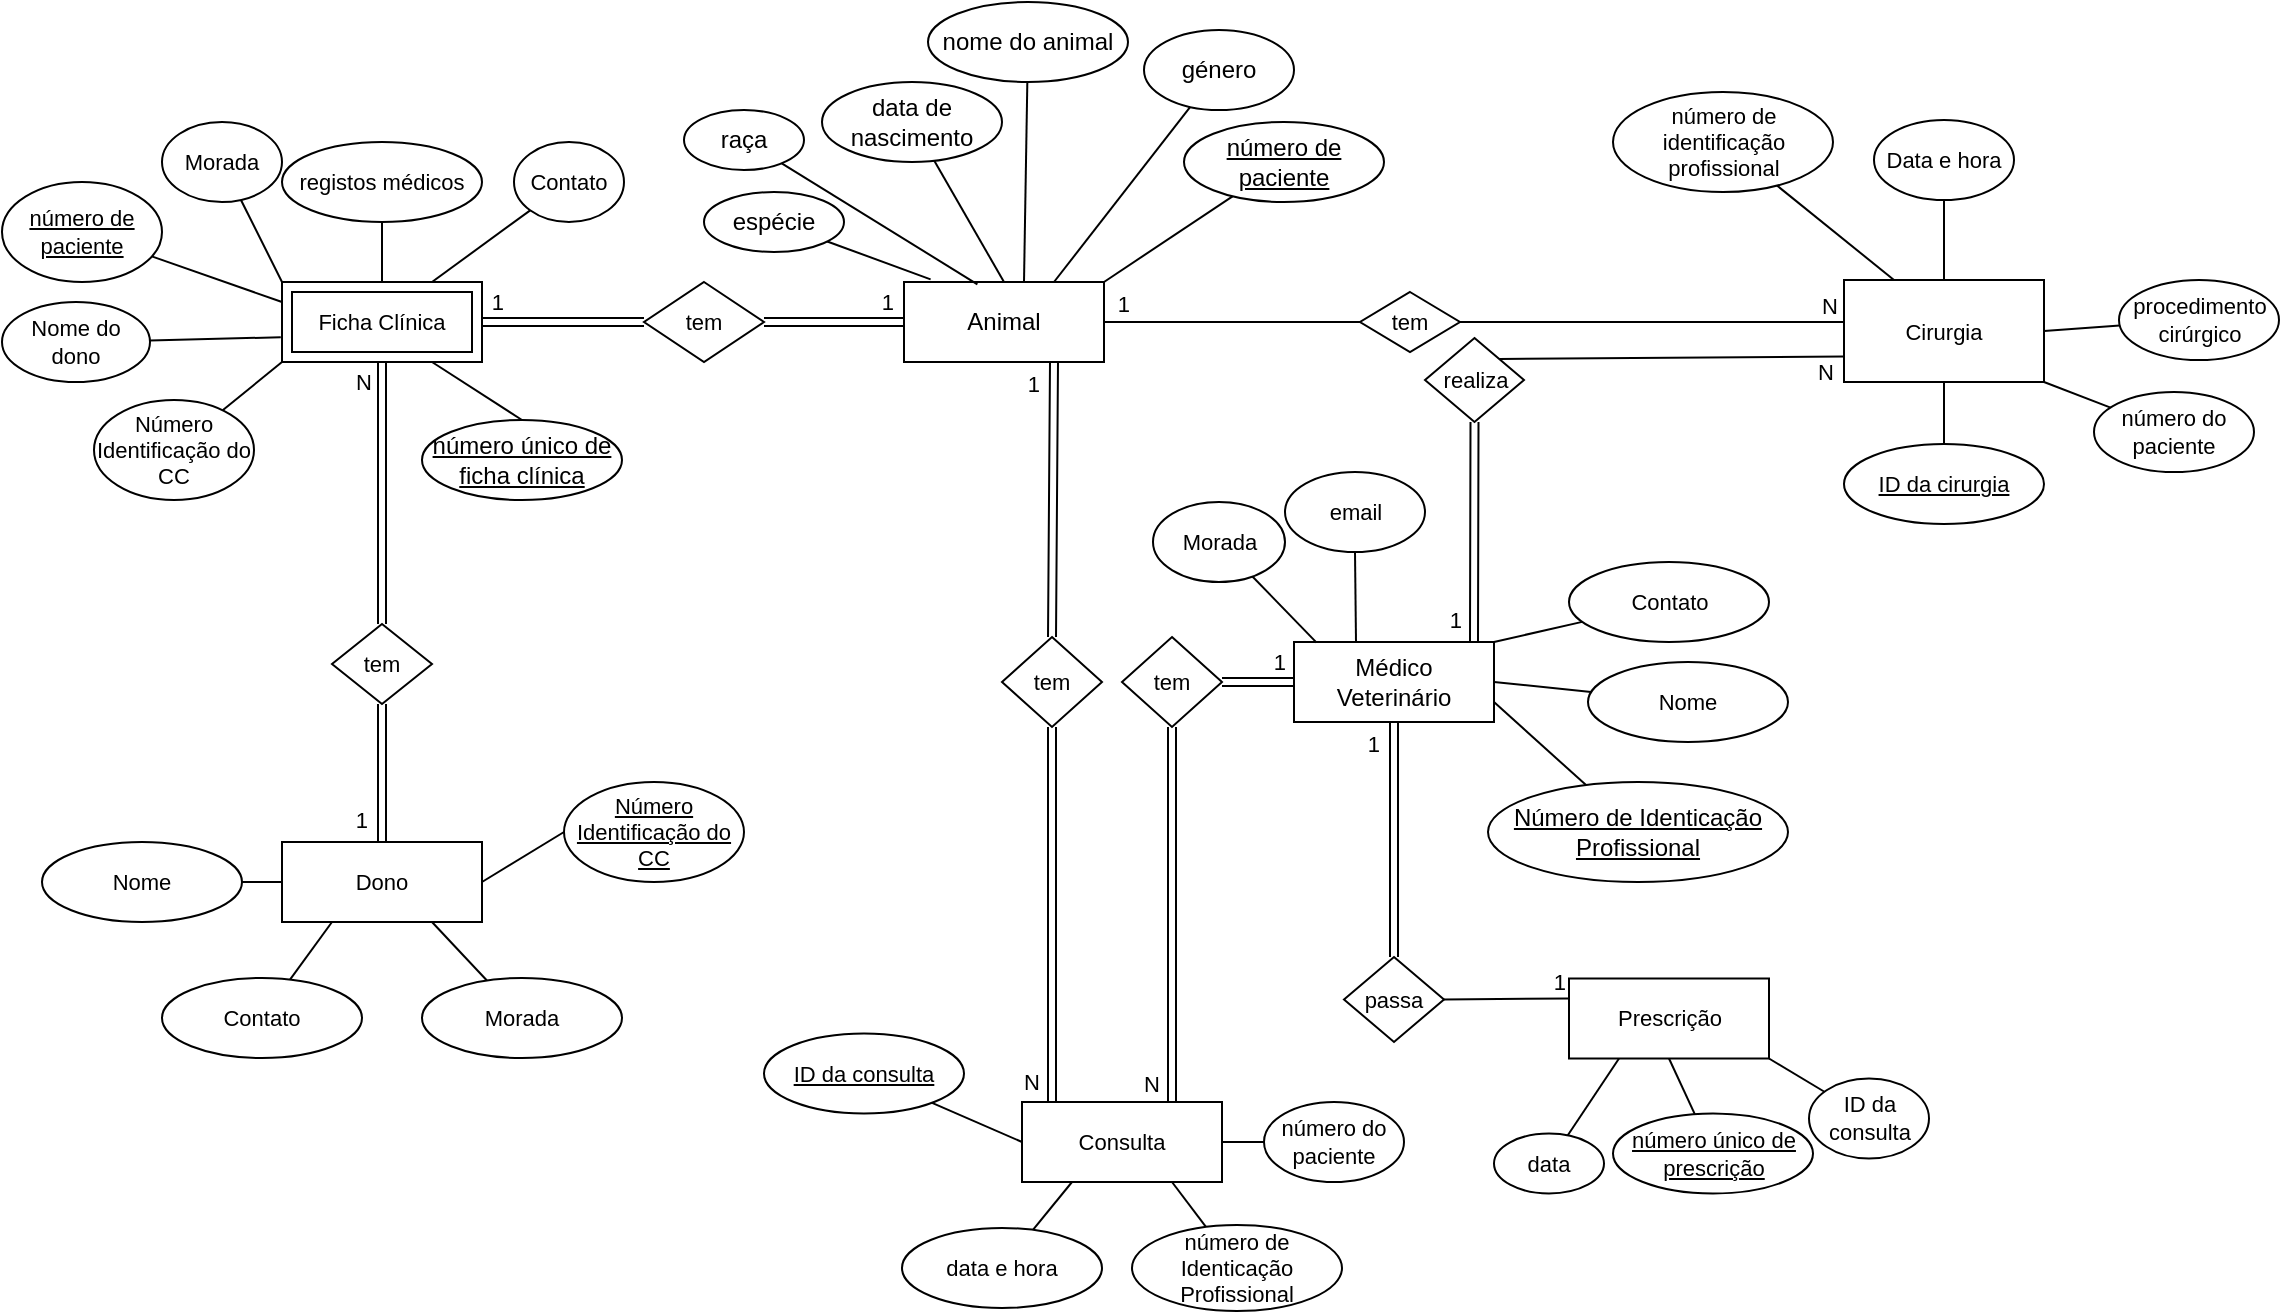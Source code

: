 <mxfile version="21.1.2" type="device">
  <diagram name="Page-1" id="ge80NNoV6PoxIQlX4A45">
    <mxGraphModel dx="1709" dy="497" grid="1" gridSize="10" guides="1" tooltips="1" connect="1" arrows="1" fold="1" page="1" pageScale="1" pageWidth="850" pageHeight="1100" math="0" shadow="0">
      <root>
        <mxCell id="0" />
        <mxCell id="1" parent="0" />
        <mxCell id="FidjuhQmROle2Qf061Uu-1" value="Animal" style="whiteSpace=wrap;html=1;align=center;" parent="1" vertex="1">
          <mxGeometry x="250" y="400" width="100" height="40" as="geometry" />
        </mxCell>
        <mxCell id="FidjuhQmROle2Qf061Uu-16" style="edgeStyle=none;shape=connector;rounded=0;orthogonalLoop=1;jettySize=auto;html=1;entryX=0.367;entryY=0.029;entryDx=0;entryDy=0;labelBackgroundColor=default;strokeColor=default;fontFamily=Helvetica;fontSize=11;fontColor=default;endArrow=none;entryPerimeter=0;" parent="1" source="FidjuhQmROle2Qf061Uu-3" target="FidjuhQmROle2Qf061Uu-1" edge="1">
          <mxGeometry relative="1" as="geometry" />
        </mxCell>
        <mxCell id="FidjuhQmROle2Qf061Uu-3" value="raça" style="ellipse;whiteSpace=wrap;html=1;align=center;" parent="1" vertex="1">
          <mxGeometry x="140" y="314" width="60" height="30" as="geometry" />
        </mxCell>
        <mxCell id="FidjuhQmROle2Qf061Uu-17" style="edgeStyle=none;shape=connector;rounded=0;orthogonalLoop=1;jettySize=auto;html=1;entryX=0.5;entryY=0;entryDx=0;entryDy=0;labelBackgroundColor=default;strokeColor=default;fontFamily=Helvetica;fontSize=11;fontColor=default;endArrow=none;" parent="1" source="FidjuhQmROle2Qf061Uu-4" target="FidjuhQmROle2Qf061Uu-1" edge="1">
          <mxGeometry relative="1" as="geometry" />
        </mxCell>
        <mxCell id="FidjuhQmROle2Qf061Uu-4" value="data de nascimento" style="ellipse;whiteSpace=wrap;html=1;align=center;" parent="1" vertex="1">
          <mxGeometry x="209" y="300" width="90" height="40" as="geometry" />
        </mxCell>
        <mxCell id="FidjuhQmROle2Qf061Uu-18" style="edgeStyle=none;shape=connector;rounded=0;orthogonalLoop=1;jettySize=auto;html=1;labelBackgroundColor=default;strokeColor=default;fontFamily=Helvetica;fontSize=11;fontColor=default;endArrow=none;" parent="1" source="FidjuhQmROle2Qf061Uu-5" edge="1">
          <mxGeometry relative="1" as="geometry">
            <mxPoint x="310" y="400" as="targetPoint" />
          </mxGeometry>
        </mxCell>
        <mxCell id="FidjuhQmROle2Qf061Uu-5" value="nome do animal" style="ellipse;whiteSpace=wrap;html=1;align=center;" parent="1" vertex="1">
          <mxGeometry x="262" y="260" width="100" height="40" as="geometry" />
        </mxCell>
        <mxCell id="FidjuhQmROle2Qf061Uu-19" style="edgeStyle=none;shape=connector;rounded=0;orthogonalLoop=1;jettySize=auto;html=1;entryX=0.75;entryY=0;entryDx=0;entryDy=0;labelBackgroundColor=default;strokeColor=default;fontFamily=Helvetica;fontSize=11;fontColor=default;endArrow=none;" parent="1" source="FidjuhQmROle2Qf061Uu-6" target="FidjuhQmROle2Qf061Uu-1" edge="1">
          <mxGeometry relative="1" as="geometry" />
        </mxCell>
        <mxCell id="FidjuhQmROle2Qf061Uu-6" value="género" style="ellipse;whiteSpace=wrap;html=1;align=center;" parent="1" vertex="1">
          <mxGeometry x="370" y="274" width="75" height="40" as="geometry" />
        </mxCell>
        <mxCell id="FidjuhQmROle2Qf061Uu-20" style="edgeStyle=none;shape=connector;rounded=0;orthogonalLoop=1;jettySize=auto;html=1;entryX=1;entryY=0;entryDx=0;entryDy=0;labelBackgroundColor=default;strokeColor=default;fontFamily=Helvetica;fontSize=11;fontColor=default;endArrow=none;" parent="1" source="FidjuhQmROle2Qf061Uu-12" target="FidjuhQmROle2Qf061Uu-1" edge="1">
          <mxGeometry relative="1" as="geometry" />
        </mxCell>
        <mxCell id="FidjuhQmROle2Qf061Uu-12" value="número de paciente" style="ellipse;whiteSpace=wrap;html=1;align=center;fontStyle=4;" parent="1" vertex="1">
          <mxGeometry x="390" y="320" width="100" height="40" as="geometry" />
        </mxCell>
        <mxCell id="FidjuhQmROle2Qf061Uu-15" style="edgeStyle=none;shape=connector;rounded=0;orthogonalLoop=1;jettySize=auto;html=1;entryX=0.133;entryY=-0.033;entryDx=0;entryDy=0;labelBackgroundColor=default;strokeColor=default;fontFamily=Helvetica;fontSize=11;fontColor=default;endArrow=none;entryPerimeter=0;" parent="1" source="FidjuhQmROle2Qf061Uu-13" target="FidjuhQmROle2Qf061Uu-1" edge="1">
          <mxGeometry relative="1" as="geometry" />
        </mxCell>
        <mxCell id="FidjuhQmROle2Qf061Uu-13" value="espécie" style="ellipse;whiteSpace=wrap;html=1;align=center;" parent="1" vertex="1">
          <mxGeometry x="150" y="355" width="70" height="30" as="geometry" />
        </mxCell>
        <mxCell id="FidjuhQmROle2Qf061Uu-45" style="edgeStyle=none;shape=connector;rounded=0;orthogonalLoop=1;jettySize=auto;html=1;entryX=0;entryY=0.5;entryDx=0;entryDy=0;labelBackgroundColor=default;strokeColor=default;fontFamily=Helvetica;fontSize=11;fontColor=default;endArrow=none;exitX=1;exitY=0.5;exitDx=0;exitDy=0;" parent="1" source="FidjuhQmROle2Qf061Uu-37" target="FidjuhQmROle2Qf061Uu-44" edge="1">
          <mxGeometry relative="1" as="geometry">
            <mxPoint x="57" y="700" as="targetPoint" />
          </mxGeometry>
        </mxCell>
        <mxCell id="FidjuhQmROle2Qf061Uu-52" value="" style="edgeStyle=none;shape=connector;rounded=0;orthogonalLoop=1;jettySize=auto;html=1;labelBackgroundColor=default;strokeColor=default;fontFamily=Helvetica;fontSize=11;fontColor=default;endArrow=none;" parent="1" source="FidjuhQmROle2Qf061Uu-37" target="FidjuhQmROle2Qf061Uu-48" edge="1">
          <mxGeometry relative="1" as="geometry" />
        </mxCell>
        <mxCell id="FidjuhQmROle2Qf061Uu-37" value="Dono" style="whiteSpace=wrap;html=1;align=center;fontFamily=Helvetica;fontSize=11;fontColor=default;" parent="1" vertex="1">
          <mxGeometry x="-61" y="680" width="100" height="40" as="geometry" />
        </mxCell>
        <mxCell id="FidjuhQmROle2Qf061Uu-44" value="Número Identificação do CC" style="ellipse;whiteSpace=wrap;html=1;align=center;fontStyle=4;fontFamily=Helvetica;fontSize=11;fontColor=default;" parent="1" vertex="1">
          <mxGeometry x="80" y="650" width="90" height="50" as="geometry" />
        </mxCell>
        <mxCell id="FidjuhQmROle2Qf061Uu-50" style="edgeStyle=none;shape=connector;rounded=0;orthogonalLoop=1;jettySize=auto;html=1;entryX=0.75;entryY=1;entryDx=0;entryDy=0;labelBackgroundColor=default;strokeColor=default;fontFamily=Helvetica;fontSize=11;fontColor=default;endArrow=none;" parent="1" source="FidjuhQmROle2Qf061Uu-46" target="FidjuhQmROle2Qf061Uu-37" edge="1">
          <mxGeometry relative="1" as="geometry" />
        </mxCell>
        <mxCell id="FidjuhQmROle2Qf061Uu-46" value="Morada" style="ellipse;whiteSpace=wrap;html=1;align=center;fontFamily=Helvetica;fontSize=11;fontColor=default;" parent="1" vertex="1">
          <mxGeometry x="9" y="748" width="100" height="40" as="geometry" />
        </mxCell>
        <mxCell id="FidjuhQmROle2Qf061Uu-49" style="edgeStyle=none;shape=connector;rounded=0;orthogonalLoop=1;jettySize=auto;html=1;entryX=0.25;entryY=1;entryDx=0;entryDy=0;labelBackgroundColor=default;strokeColor=default;fontFamily=Helvetica;fontSize=11;fontColor=default;endArrow=none;" parent="1" source="FidjuhQmROle2Qf061Uu-47" target="FidjuhQmROle2Qf061Uu-37" edge="1">
          <mxGeometry relative="1" as="geometry" />
        </mxCell>
        <mxCell id="FidjuhQmROle2Qf061Uu-47" value="Contato" style="ellipse;whiteSpace=wrap;html=1;align=center;fontFamily=Helvetica;fontSize=11;fontColor=default;" parent="1" vertex="1">
          <mxGeometry x="-121" y="748" width="100" height="40" as="geometry" />
        </mxCell>
        <mxCell id="FidjuhQmROle2Qf061Uu-51" style="edgeStyle=none;shape=connector;rounded=0;orthogonalLoop=1;jettySize=auto;html=1;labelBackgroundColor=default;strokeColor=default;fontFamily=Helvetica;fontSize=11;fontColor=default;endArrow=none;entryX=0;entryY=0.5;entryDx=0;entryDy=0;" parent="1" source="FidjuhQmROle2Qf061Uu-48" target="FidjuhQmROle2Qf061Uu-37" edge="1">
          <mxGeometry relative="1" as="geometry">
            <mxPoint x="-61" y="700" as="targetPoint" />
          </mxGeometry>
        </mxCell>
        <mxCell id="FidjuhQmROle2Qf061Uu-48" value="Nome" style="ellipse;whiteSpace=wrap;html=1;align=center;fontFamily=Helvetica;fontSize=11;fontColor=default;" parent="1" vertex="1">
          <mxGeometry x="-181" y="680" width="100" height="40" as="geometry" />
        </mxCell>
        <mxCell id="FidjuhQmROle2Qf061Uu-55" style="edgeStyle=none;shape=connector;rounded=0;orthogonalLoop=1;jettySize=auto;html=1;labelBackgroundColor=default;strokeColor=default;fontFamily=Helvetica;fontSize=11;fontColor=default;endArrow=none;entryX=0;entryY=0.25;entryDx=0;entryDy=0;" parent="1" source="FidjuhQmROle2Qf061Uu-54" target="FidjuhQmROle2Qf061Uu-64" edge="1">
          <mxGeometry relative="1" as="geometry">
            <mxPoint x="-63" y="408" as="targetPoint" />
          </mxGeometry>
        </mxCell>
        <mxCell id="FidjuhQmROle2Qf061Uu-54" value="número de paciente" style="ellipse;whiteSpace=wrap;html=1;align=center;fontStyle=4;fontFamily=Helvetica;fontSize=11;fontColor=default;" parent="1" vertex="1">
          <mxGeometry x="-201" y="350" width="80" height="50" as="geometry" />
        </mxCell>
        <mxCell id="FidjuhQmROle2Qf061Uu-63" style="edgeStyle=none;shape=connector;rounded=0;orthogonalLoop=1;jettySize=auto;html=1;entryX=0.5;entryY=0;entryDx=0;entryDy=0;labelBackgroundColor=default;strokeColor=default;fontFamily=Helvetica;fontSize=11;fontColor=default;endArrow=none;" parent="1" source="FidjuhQmROle2Qf061Uu-62" edge="1">
          <mxGeometry relative="1" as="geometry">
            <mxPoint x="-11" y="400" as="targetPoint" />
          </mxGeometry>
        </mxCell>
        <mxCell id="FidjuhQmROle2Qf061Uu-62" value="registos médicos" style="ellipse;whiteSpace=wrap;html=1;align=center;fontFamily=Helvetica;fontSize=11;fontColor=default;" parent="1" vertex="1">
          <mxGeometry x="-61" y="330" width="100" height="40" as="geometry" />
        </mxCell>
        <mxCell id="FidjuhQmROle2Qf061Uu-64" value="Ficha Clínica" style="shape=ext;margin=3;double=1;whiteSpace=wrap;html=1;align=center;fontFamily=Helvetica;fontSize=11;fontColor=default;" parent="1" vertex="1">
          <mxGeometry x="-61" y="400" width="100" height="40" as="geometry" />
        </mxCell>
        <mxCell id="FidjuhQmROle2Qf061Uu-67" style="edgeStyle=none;shape=connector;rounded=0;orthogonalLoop=1;jettySize=auto;html=1;entryX=0;entryY=1;entryDx=0;entryDy=0;labelBackgroundColor=default;strokeColor=default;fontFamily=Helvetica;fontSize=11;fontColor=default;endArrow=none;" parent="1" source="FidjuhQmROle2Qf061Uu-66" target="FidjuhQmROle2Qf061Uu-64" edge="1">
          <mxGeometry relative="1" as="geometry" />
        </mxCell>
        <mxCell id="FidjuhQmROle2Qf061Uu-66" value="Número Identificação do CC" style="ellipse;whiteSpace=wrap;html=1;align=center;fontFamily=Helvetica;fontSize=11;fontColor=default;" parent="1" vertex="1">
          <mxGeometry x="-155" y="459" width="80" height="50" as="geometry" />
        </mxCell>
        <mxCell id="FidjuhQmROle2Qf061Uu-69" style="edgeStyle=none;shape=connector;rounded=0;orthogonalLoop=1;jettySize=auto;html=1;entryX=-0.006;entryY=0.69;entryDx=0;entryDy=0;labelBackgroundColor=default;strokeColor=default;fontFamily=Helvetica;fontSize=11;fontColor=default;endArrow=none;entryPerimeter=0;" parent="1" source="FidjuhQmROle2Qf061Uu-68" target="FidjuhQmROle2Qf061Uu-64" edge="1">
          <mxGeometry relative="1" as="geometry" />
        </mxCell>
        <mxCell id="FidjuhQmROle2Qf061Uu-68" value="Nome do dono" style="ellipse;whiteSpace=wrap;html=1;align=center;fontFamily=Helvetica;fontSize=11;fontColor=default;" parent="1" vertex="1">
          <mxGeometry x="-201" y="410" width="74" height="40" as="geometry" />
        </mxCell>
        <mxCell id="FidjuhQmROle2Qf061Uu-71" style="edgeStyle=none;shape=connector;rounded=0;orthogonalLoop=1;jettySize=auto;html=1;entryX=0;entryY=0;entryDx=0;entryDy=0;labelBackgroundColor=default;strokeColor=default;fontFamily=Helvetica;fontSize=11;fontColor=default;endArrow=none;" parent="1" source="FidjuhQmROle2Qf061Uu-70" target="FidjuhQmROle2Qf061Uu-64" edge="1">
          <mxGeometry relative="1" as="geometry" />
        </mxCell>
        <mxCell id="FidjuhQmROle2Qf061Uu-70" value="Morada" style="ellipse;whiteSpace=wrap;html=1;align=center;fontFamily=Helvetica;fontSize=11;fontColor=default;" parent="1" vertex="1">
          <mxGeometry x="-121" y="320" width="60" height="40" as="geometry" />
        </mxCell>
        <mxCell id="FidjuhQmROle2Qf061Uu-73" style="edgeStyle=none;shape=connector;rounded=0;orthogonalLoop=1;jettySize=auto;html=1;labelBackgroundColor=default;strokeColor=default;fontFamily=Helvetica;fontSize=11;fontColor=default;endArrow=none;entryX=0.75;entryY=0;entryDx=0;entryDy=0;" parent="1" source="FidjuhQmROle2Qf061Uu-72" target="FidjuhQmROle2Qf061Uu-64" edge="1">
          <mxGeometry relative="1" as="geometry">
            <mxPoint x="39" y="450" as="targetPoint" />
          </mxGeometry>
        </mxCell>
        <mxCell id="FidjuhQmROle2Qf061Uu-72" value="Contato" style="ellipse;whiteSpace=wrap;html=1;align=center;fontFamily=Helvetica;fontSize=11;fontColor=default;" parent="1" vertex="1">
          <mxGeometry x="55" y="330" width="55" height="40" as="geometry" />
        </mxCell>
        <mxCell id="IPbYQr8HQ4EOVnetabS6-1" value="Médico Veterinário" style="whiteSpace=wrap;html=1;align=center;" parent="1" vertex="1">
          <mxGeometry x="445" y="580" width="100" height="40" as="geometry" />
        </mxCell>
        <mxCell id="IPbYQr8HQ4EOVnetabS6-5" style="edgeStyle=none;shape=connector;rounded=0;orthogonalLoop=1;jettySize=auto;html=1;entryX=1;entryY=0.75;entryDx=0;entryDy=0;labelBackgroundColor=default;strokeColor=default;fontFamily=Helvetica;fontSize=11;fontColor=default;endArrow=none;" parent="1" source="IPbYQr8HQ4EOVnetabS6-3" target="IPbYQr8HQ4EOVnetabS6-1" edge="1">
          <mxGeometry relative="1" as="geometry" />
        </mxCell>
        <mxCell id="IPbYQr8HQ4EOVnetabS6-3" value="Número de Identicação Profissional&lt;span id=&quot;docs-internal-guid-40db5696-7fff-3339-e0db-c675312fc604&quot;&gt;&lt;/span&gt;" style="ellipse;whiteSpace=wrap;html=1;align=center;fontStyle=4;" parent="1" vertex="1">
          <mxGeometry x="542" y="650" width="150" height="50" as="geometry" />
        </mxCell>
        <mxCell id="IPbYQr8HQ4EOVnetabS6-12" style="edgeStyle=none;shape=connector;rounded=0;orthogonalLoop=1;jettySize=auto;html=1;entryX=1;entryY=0.5;entryDx=0;entryDy=0;labelBackgroundColor=default;strokeColor=default;fontFamily=Helvetica;fontSize=11;fontColor=default;endArrow=none;" parent="1" source="IPbYQr8HQ4EOVnetabS6-6" target="IPbYQr8HQ4EOVnetabS6-1" edge="1">
          <mxGeometry relative="1" as="geometry" />
        </mxCell>
        <mxCell id="IPbYQr8HQ4EOVnetabS6-6" value="Nome" style="ellipse;whiteSpace=wrap;html=1;align=center;fontFamily=Helvetica;fontSize=11;fontColor=default;" parent="1" vertex="1">
          <mxGeometry x="592" y="590" width="100" height="40" as="geometry" />
        </mxCell>
        <mxCell id="IPbYQr8HQ4EOVnetabS6-15" style="edgeStyle=none;shape=connector;rounded=0;orthogonalLoop=1;jettySize=auto;html=1;entryX=0.113;entryY=0.008;entryDx=0;entryDy=0;labelBackgroundColor=default;strokeColor=default;fontFamily=Helvetica;fontSize=11;fontColor=default;endArrow=none;entryPerimeter=0;" parent="1" source="IPbYQr8HQ4EOVnetabS6-8" target="IPbYQr8HQ4EOVnetabS6-1" edge="1">
          <mxGeometry relative="1" as="geometry" />
        </mxCell>
        <mxCell id="IPbYQr8HQ4EOVnetabS6-8" value="Morada" style="ellipse;whiteSpace=wrap;html=1;align=center;fontFamily=Helvetica;fontSize=11;fontColor=default;" parent="1" vertex="1">
          <mxGeometry x="374.5" y="510" width="66" height="40" as="geometry" />
        </mxCell>
        <mxCell id="IPbYQr8HQ4EOVnetabS6-14" style="edgeStyle=none;shape=connector;rounded=0;orthogonalLoop=1;jettySize=auto;html=1;labelBackgroundColor=default;strokeColor=default;fontFamily=Helvetica;fontSize=11;fontColor=default;endArrow=none;exitX=0.5;exitY=1;exitDx=0;exitDy=0;" parent="1" source="IPbYQr8HQ4EOVnetabS6-9" edge="1">
          <mxGeometry relative="1" as="geometry">
            <mxPoint x="476" y="580" as="targetPoint" />
          </mxGeometry>
        </mxCell>
        <mxCell id="IPbYQr8HQ4EOVnetabS6-9" value="email" style="ellipse;whiteSpace=wrap;html=1;align=center;fontFamily=Helvetica;fontSize=11;fontColor=default;" parent="1" vertex="1">
          <mxGeometry x="440.5" y="495" width="70" height="40" as="geometry" />
        </mxCell>
        <mxCell id="IPbYQr8HQ4EOVnetabS6-13" style="edgeStyle=none;shape=connector;rounded=0;orthogonalLoop=1;jettySize=auto;html=1;entryX=1;entryY=0;entryDx=0;entryDy=0;labelBackgroundColor=default;strokeColor=default;fontFamily=Helvetica;fontSize=11;fontColor=default;endArrow=none;" parent="1" source="IPbYQr8HQ4EOVnetabS6-10" target="IPbYQr8HQ4EOVnetabS6-1" edge="1">
          <mxGeometry relative="1" as="geometry" />
        </mxCell>
        <mxCell id="IPbYQr8HQ4EOVnetabS6-10" value="Contato" style="ellipse;whiteSpace=wrap;html=1;align=center;fontFamily=Helvetica;fontSize=11;fontColor=default;" parent="1" vertex="1">
          <mxGeometry x="582.5" y="540" width="100" height="40" as="geometry" />
        </mxCell>
        <mxCell id="IPbYQr8HQ4EOVnetabS6-17" value="Consulta" style="whiteSpace=wrap;html=1;align=center;fontFamily=Helvetica;fontSize=11;fontColor=default;" parent="1" vertex="1">
          <mxGeometry x="309" y="810" width="100" height="40" as="geometry" />
        </mxCell>
        <mxCell id="IPbYQr8HQ4EOVnetabS6-19" style="edgeStyle=none;shape=connector;rounded=0;orthogonalLoop=1;jettySize=auto;html=1;entryX=0.25;entryY=1;entryDx=0;entryDy=0;labelBackgroundColor=default;strokeColor=default;fontFamily=Helvetica;fontSize=11;fontColor=default;endArrow=none;" parent="1" source="IPbYQr8HQ4EOVnetabS6-18" target="IPbYQr8HQ4EOVnetabS6-17" edge="1">
          <mxGeometry relative="1" as="geometry" />
        </mxCell>
        <mxCell id="IPbYQr8HQ4EOVnetabS6-18" value="data e hora" style="ellipse;whiteSpace=wrap;html=1;align=center;fontFamily=Helvetica;fontSize=11;fontColor=default;" parent="1" vertex="1">
          <mxGeometry x="249" y="873" width="100" height="40" as="geometry" />
        </mxCell>
        <mxCell id="IPbYQr8HQ4EOVnetabS6-21" style="edgeStyle=none;shape=connector;rounded=0;orthogonalLoop=1;jettySize=auto;html=1;entryX=0.75;entryY=1;entryDx=0;entryDy=0;labelBackgroundColor=default;strokeColor=default;fontFamily=Helvetica;fontSize=11;fontColor=default;endArrow=none;" parent="1" source="IPbYQr8HQ4EOVnetabS6-20" target="IPbYQr8HQ4EOVnetabS6-17" edge="1">
          <mxGeometry relative="1" as="geometry" />
        </mxCell>
        <mxCell id="IPbYQr8HQ4EOVnetabS6-20" value="número de Identicação Profissional" style="ellipse;whiteSpace=wrap;html=1;align=center;fontFamily=Helvetica;fontSize=11;fontColor=default;" parent="1" vertex="1">
          <mxGeometry x="364" y="871.5" width="105" height="43" as="geometry" />
        </mxCell>
        <mxCell id="IPbYQr8HQ4EOVnetabS6-23" style="edgeStyle=none;shape=connector;rounded=0;orthogonalLoop=1;jettySize=auto;html=1;entryX=0;entryY=0.5;entryDx=0;entryDy=0;labelBackgroundColor=default;strokeColor=default;fontFamily=Helvetica;fontSize=11;fontColor=default;endArrow=none;" parent="1" source="IPbYQr8HQ4EOVnetabS6-22" target="IPbYQr8HQ4EOVnetabS6-17" edge="1">
          <mxGeometry relative="1" as="geometry" />
        </mxCell>
        <mxCell id="IPbYQr8HQ4EOVnetabS6-22" value="ID da consulta" style="ellipse;whiteSpace=wrap;html=1;align=center;fontStyle=4;fontFamily=Helvetica;fontSize=11;fontColor=default;" parent="1" vertex="1">
          <mxGeometry x="180" y="775.75" width="100" height="40" as="geometry" />
        </mxCell>
        <mxCell id="IPbYQr8HQ4EOVnetabS6-25" style="edgeStyle=none;shape=connector;rounded=0;orthogonalLoop=1;jettySize=auto;html=1;entryX=1;entryY=0.5;entryDx=0;entryDy=0;labelBackgroundColor=default;strokeColor=default;fontFamily=Helvetica;fontSize=11;fontColor=default;endArrow=none;" parent="1" source="IPbYQr8HQ4EOVnetabS6-24" target="IPbYQr8HQ4EOVnetabS6-17" edge="1">
          <mxGeometry relative="1" as="geometry" />
        </mxCell>
        <mxCell id="IPbYQr8HQ4EOVnetabS6-24" value="número do paciente" style="ellipse;whiteSpace=wrap;html=1;align=center;fontFamily=Helvetica;fontSize=11;fontColor=default;" parent="1" vertex="1">
          <mxGeometry x="430" y="810" width="70" height="40" as="geometry" />
        </mxCell>
        <mxCell id="IPbYQr8HQ4EOVnetabS6-26" value="Prescrição" style="whiteSpace=wrap;html=1;align=center;fontFamily=Helvetica;fontSize=11;fontColor=default;" parent="1" vertex="1">
          <mxGeometry x="582.5" y="748.25" width="100" height="40" as="geometry" />
        </mxCell>
        <mxCell id="IPbYQr8HQ4EOVnetabS6-28" style="edgeStyle=none;shape=connector;rounded=0;orthogonalLoop=1;jettySize=auto;html=1;entryX=0.5;entryY=1;entryDx=0;entryDy=0;labelBackgroundColor=default;strokeColor=default;fontFamily=Helvetica;fontSize=11;fontColor=default;endArrow=none;" parent="1" source="IPbYQr8HQ4EOVnetabS6-27" target="IPbYQr8HQ4EOVnetabS6-26" edge="1">
          <mxGeometry relative="1" as="geometry" />
        </mxCell>
        <mxCell id="IPbYQr8HQ4EOVnetabS6-27" value="número único de prescrição" style="ellipse;whiteSpace=wrap;html=1;align=center;fontStyle=4;fontFamily=Helvetica;fontSize=11;fontColor=default;" parent="1" vertex="1">
          <mxGeometry x="604.5" y="815.75" width="100" height="40" as="geometry" />
        </mxCell>
        <mxCell id="IPbYQr8HQ4EOVnetabS6-30" style="edgeStyle=none;shape=connector;rounded=0;orthogonalLoop=1;jettySize=auto;html=1;entryX=0.25;entryY=1;entryDx=0;entryDy=0;labelBackgroundColor=default;strokeColor=default;fontFamily=Helvetica;fontSize=11;fontColor=default;endArrow=none;" parent="1" source="IPbYQr8HQ4EOVnetabS6-29" target="IPbYQr8HQ4EOVnetabS6-26" edge="1">
          <mxGeometry relative="1" as="geometry" />
        </mxCell>
        <mxCell id="IPbYQr8HQ4EOVnetabS6-29" value="data" style="ellipse;whiteSpace=wrap;html=1;align=center;fontFamily=Helvetica;fontSize=11;fontColor=default;" parent="1" vertex="1">
          <mxGeometry x="545" y="825.75" width="55" height="30" as="geometry" />
        </mxCell>
        <mxCell id="IPbYQr8HQ4EOVnetabS6-39" style="edgeStyle=none;shape=connector;rounded=0;orthogonalLoop=1;jettySize=auto;html=1;entryX=1;entryY=1;entryDx=0;entryDy=0;labelBackgroundColor=default;strokeColor=default;fontFamily=Helvetica;fontSize=11;fontColor=default;endArrow=none;" parent="1" source="IPbYQr8HQ4EOVnetabS6-38" target="IPbYQr8HQ4EOVnetabS6-26" edge="1">
          <mxGeometry relative="1" as="geometry" />
        </mxCell>
        <mxCell id="IPbYQr8HQ4EOVnetabS6-38" value="ID da consulta" style="ellipse;whiteSpace=wrap;html=1;align=center;fontFamily=Helvetica;fontSize=11;fontColor=default;" parent="1" vertex="1">
          <mxGeometry x="702.5" y="798.25" width="60" height="40" as="geometry" />
        </mxCell>
        <mxCell id="IPbYQr8HQ4EOVnetabS6-41" value="Cirurgia" style="whiteSpace=wrap;html=1;align=center;fontFamily=Helvetica;fontSize=11;fontColor=default;" parent="1" vertex="1">
          <mxGeometry x="720" y="399" width="100" height="51" as="geometry" />
        </mxCell>
        <mxCell id="IPbYQr8HQ4EOVnetabS6-43" style="edgeStyle=none;shape=connector;rounded=0;orthogonalLoop=1;jettySize=auto;html=1;entryX=0.5;entryY=0;entryDx=0;entryDy=0;labelBackgroundColor=default;strokeColor=default;fontFamily=Helvetica;fontSize=11;fontColor=default;endArrow=none;" parent="1" source="IPbYQr8HQ4EOVnetabS6-42" target="IPbYQr8HQ4EOVnetabS6-41" edge="1">
          <mxGeometry relative="1" as="geometry" />
        </mxCell>
        <mxCell id="IPbYQr8HQ4EOVnetabS6-42" value="Data e hora" style="ellipse;whiteSpace=wrap;html=1;align=center;fontFamily=Helvetica;fontSize=11;fontColor=default;" parent="1" vertex="1">
          <mxGeometry x="735" y="319" width="70" height="40" as="geometry" />
        </mxCell>
        <mxCell id="IPbYQr8HQ4EOVnetabS6-47" style="edgeStyle=none;shape=connector;rounded=0;orthogonalLoop=1;jettySize=auto;html=1;entryX=0.5;entryY=1;entryDx=0;entryDy=0;labelBackgroundColor=default;strokeColor=default;fontFamily=Helvetica;fontSize=11;fontColor=default;endArrow=none;" parent="1" source="IPbYQr8HQ4EOVnetabS6-46" target="IPbYQr8HQ4EOVnetabS6-41" edge="1">
          <mxGeometry relative="1" as="geometry" />
        </mxCell>
        <mxCell id="IPbYQr8HQ4EOVnetabS6-46" value="ID da cirurgia" style="ellipse;whiteSpace=wrap;html=1;align=center;fontStyle=4;fontFamily=Helvetica;fontSize=11;fontColor=default;" parent="1" vertex="1">
          <mxGeometry x="720" y="481" width="100" height="40" as="geometry" />
        </mxCell>
        <mxCell id="IPbYQr8HQ4EOVnetabS6-49" style="edgeStyle=none;shape=connector;rounded=0;orthogonalLoop=1;jettySize=auto;html=1;entryX=1;entryY=1;entryDx=0;entryDy=0;labelBackgroundColor=default;strokeColor=default;fontFamily=Helvetica;fontSize=11;fontColor=default;endArrow=none;" parent="1" source="IPbYQr8HQ4EOVnetabS6-48" target="IPbYQr8HQ4EOVnetabS6-41" edge="1">
          <mxGeometry relative="1" as="geometry" />
        </mxCell>
        <mxCell id="IPbYQr8HQ4EOVnetabS6-48" value="número do paciente" style="ellipse;whiteSpace=wrap;html=1;align=center;fontFamily=Helvetica;fontSize=11;fontColor=default;" parent="1" vertex="1">
          <mxGeometry x="845" y="455" width="80" height="40" as="geometry" />
        </mxCell>
        <mxCell id="IPbYQr8HQ4EOVnetabS6-51" style="edgeStyle=none;shape=connector;rounded=0;orthogonalLoop=1;jettySize=auto;html=1;entryX=1;entryY=0.5;entryDx=0;entryDy=0;labelBackgroundColor=default;strokeColor=default;fontFamily=Helvetica;fontSize=11;fontColor=default;endArrow=none;" parent="1" source="IPbYQr8HQ4EOVnetabS6-50" target="IPbYQr8HQ4EOVnetabS6-41" edge="1">
          <mxGeometry relative="1" as="geometry" />
        </mxCell>
        <mxCell id="IPbYQr8HQ4EOVnetabS6-50" value="procedimento cirúrgico" style="ellipse;whiteSpace=wrap;html=1;align=center;fontFamily=Helvetica;fontSize=11;fontColor=default;" parent="1" vertex="1">
          <mxGeometry x="857.5" y="399" width="80" height="40" as="geometry" />
        </mxCell>
        <mxCell id="IPbYQr8HQ4EOVnetabS6-52" value="tem" style="shape=rhombus;perimeter=rhombusPerimeter;whiteSpace=wrap;html=1;align=center;fontFamily=Helvetica;fontSize=11;fontColor=default;" parent="1" vertex="1">
          <mxGeometry x="120" y="400" width="60" height="40" as="geometry" />
        </mxCell>
        <mxCell id="IPbYQr8HQ4EOVnetabS6-53" value="" style="shape=link;html=1;rounded=0;labelBackgroundColor=default;strokeColor=default;fontFamily=Helvetica;fontSize=11;fontColor=default;endArrow=none;entryX=0;entryY=0.5;entryDx=0;entryDy=0;exitX=1;exitY=0.5;exitDx=0;exitDy=0;" parent="1" source="IPbYQr8HQ4EOVnetabS6-52" target="FidjuhQmROle2Qf061Uu-1" edge="1">
          <mxGeometry relative="1" as="geometry">
            <mxPoint x="105" y="519.66" as="sourcePoint" />
            <mxPoint x="265" y="519.66" as="targetPoint" />
          </mxGeometry>
        </mxCell>
        <mxCell id="IPbYQr8HQ4EOVnetabS6-54" value="1" style="resizable=0;html=1;whiteSpace=wrap;align=right;verticalAlign=bottom;fontFamily=Helvetica;fontSize=11;fontColor=default;" parent="IPbYQr8HQ4EOVnetabS6-53" connectable="0" vertex="1">
          <mxGeometry x="1" relative="1" as="geometry">
            <mxPoint x="-4" y="-2" as="offset" />
          </mxGeometry>
        </mxCell>
        <mxCell id="IPbYQr8HQ4EOVnetabS6-55" value="" style="shape=link;html=1;rounded=0;labelBackgroundColor=default;strokeColor=default;fontFamily=Helvetica;fontSize=11;fontColor=default;endArrow=none;entryX=1;entryY=0.5;entryDx=0;entryDy=0;exitX=0;exitY=0.5;exitDx=0;exitDy=0;" parent="1" source="IPbYQr8HQ4EOVnetabS6-52" target="FidjuhQmROle2Qf061Uu-64" edge="1">
          <mxGeometry relative="1" as="geometry">
            <mxPoint x="30.0" y="420" as="sourcePoint" />
            <mxPoint x="180" y="570" as="targetPoint" />
          </mxGeometry>
        </mxCell>
        <mxCell id="IPbYQr8HQ4EOVnetabS6-56" value="1" style="resizable=0;html=1;whiteSpace=wrap;align=right;verticalAlign=bottom;fontFamily=Helvetica;fontSize=11;fontColor=default;" parent="IPbYQr8HQ4EOVnetabS6-55" connectable="0" vertex="1">
          <mxGeometry x="1" relative="1" as="geometry">
            <mxPoint x="12" y="-2" as="offset" />
          </mxGeometry>
        </mxCell>
        <mxCell id="IPbYQr8HQ4EOVnetabS6-58" value="tem" style="shape=rhombus;perimeter=rhombusPerimeter;whiteSpace=wrap;html=1;align=center;fontFamily=Helvetica;fontSize=11;fontColor=default;" parent="1" vertex="1">
          <mxGeometry x="-36" y="571" width="50" height="40" as="geometry" />
        </mxCell>
        <mxCell id="IPbYQr8HQ4EOVnetabS6-61" value="" style="shape=link;html=1;rounded=0;labelBackgroundColor=default;strokeColor=default;fontFamily=Helvetica;fontSize=11;fontColor=default;endArrow=none;entryX=0.5;entryY=1;entryDx=0;entryDy=0;exitX=0.5;exitY=0;exitDx=0;exitDy=0;" parent="1" source="IPbYQr8HQ4EOVnetabS6-58" target="FidjuhQmROle2Qf061Uu-64" edge="1">
          <mxGeometry relative="1" as="geometry">
            <mxPoint x="-95" y="670" as="sourcePoint" />
            <mxPoint x="65" y="670" as="targetPoint" />
          </mxGeometry>
        </mxCell>
        <mxCell id="IPbYQr8HQ4EOVnetabS6-62" value="N" style="resizable=0;html=1;whiteSpace=wrap;align=right;verticalAlign=bottom;fontFamily=Helvetica;fontSize=11;fontColor=default;" parent="IPbYQr8HQ4EOVnetabS6-61" connectable="0" vertex="1">
          <mxGeometry x="1" relative="1" as="geometry">
            <mxPoint x="-4" y="18" as="offset" />
          </mxGeometry>
        </mxCell>
        <mxCell id="IPbYQr8HQ4EOVnetabS6-63" value="tem" style="shape=rhombus;perimeter=rhombusPerimeter;whiteSpace=wrap;html=1;align=center;fontFamily=Helvetica;fontSize=11;fontColor=default;" parent="1" vertex="1">
          <mxGeometry x="359" y="577.5" width="50" height="45" as="geometry" />
        </mxCell>
        <mxCell id="IPbYQr8HQ4EOVnetabS6-64" value="" style="shape=link;html=1;rounded=0;labelBackgroundColor=default;strokeColor=default;fontFamily=Helvetica;fontSize=11;fontColor=default;endArrow=none;entryX=0;entryY=0.5;entryDx=0;entryDy=0;exitX=1;exitY=0.5;exitDx=0;exitDy=0;" parent="1" source="IPbYQr8HQ4EOVnetabS6-63" target="IPbYQr8HQ4EOVnetabS6-1" edge="1">
          <mxGeometry relative="1" as="geometry">
            <mxPoint x="390" y="600" as="sourcePoint" />
            <mxPoint x="300" y="610" as="targetPoint" />
          </mxGeometry>
        </mxCell>
        <mxCell id="IPbYQr8HQ4EOVnetabS6-65" value="1" style="resizable=0;html=1;whiteSpace=wrap;align=right;verticalAlign=bottom;fontFamily=Helvetica;fontSize=11;fontColor=default;" parent="IPbYQr8HQ4EOVnetabS6-64" connectable="0" vertex="1">
          <mxGeometry x="1" relative="1" as="geometry">
            <mxPoint x="-3" y="-2" as="offset" />
          </mxGeometry>
        </mxCell>
        <mxCell id="IPbYQr8HQ4EOVnetabS6-66" value="" style="shape=link;html=1;rounded=0;labelBackgroundColor=default;strokeColor=default;fontFamily=Helvetica;fontSize=11;fontColor=default;endArrow=none;entryX=0.75;entryY=0;entryDx=0;entryDy=0;exitX=0.5;exitY=1;exitDx=0;exitDy=0;" parent="1" source="IPbYQr8HQ4EOVnetabS6-63" target="IPbYQr8HQ4EOVnetabS6-17" edge="1">
          <mxGeometry relative="1" as="geometry">
            <mxPoint x="140" y="610" as="sourcePoint" />
            <mxPoint x="300" y="610" as="targetPoint" />
          </mxGeometry>
        </mxCell>
        <mxCell id="IPbYQr8HQ4EOVnetabS6-67" value="N" style="resizable=0;html=1;whiteSpace=wrap;align=right;verticalAlign=bottom;fontFamily=Helvetica;fontSize=11;fontColor=default;" parent="IPbYQr8HQ4EOVnetabS6-66" connectable="0" vertex="1">
          <mxGeometry x="1" relative="1" as="geometry">
            <mxPoint x="-5" y="-1" as="offset" />
          </mxGeometry>
        </mxCell>
        <mxCell id="IPbYQr8HQ4EOVnetabS6-68" value="tem" style="shape=rhombus;perimeter=rhombusPerimeter;whiteSpace=wrap;html=1;align=center;fontFamily=Helvetica;fontSize=11;fontColor=default;" parent="1" vertex="1">
          <mxGeometry x="299" y="577.5" width="50" height="45" as="geometry" />
        </mxCell>
        <mxCell id="IPbYQr8HQ4EOVnetabS6-69" value="" style="shape=link;html=1;rounded=0;labelBackgroundColor=default;strokeColor=default;fontFamily=Helvetica;fontSize=11;fontColor=default;endArrow=none;entryX=0.75;entryY=1;entryDx=0;entryDy=0;exitX=0.5;exitY=0;exitDx=0;exitDy=0;" parent="1" source="IPbYQr8HQ4EOVnetabS6-68" target="FidjuhQmROle2Qf061Uu-1" edge="1">
          <mxGeometry relative="1" as="geometry">
            <mxPoint x="140" y="610" as="sourcePoint" />
            <mxPoint x="300" y="610" as="targetPoint" />
          </mxGeometry>
        </mxCell>
        <mxCell id="IPbYQr8HQ4EOVnetabS6-70" value="1" style="resizable=0;html=1;whiteSpace=wrap;align=right;verticalAlign=bottom;fontFamily=Helvetica;fontSize=11;fontColor=default;" parent="IPbYQr8HQ4EOVnetabS6-69" connectable="0" vertex="1">
          <mxGeometry x="1" relative="1" as="geometry">
            <mxPoint x="-5" y="19" as="offset" />
          </mxGeometry>
        </mxCell>
        <mxCell id="IPbYQr8HQ4EOVnetabS6-71" value="" style="shape=link;html=1;rounded=0;labelBackgroundColor=default;strokeColor=default;fontFamily=Helvetica;fontSize=11;fontColor=default;endArrow=none;entryX=0.5;entryY=0;entryDx=0;entryDy=0;exitX=0.5;exitY=1;exitDx=0;exitDy=0;" parent="1" source="IPbYQr8HQ4EOVnetabS6-58" target="FidjuhQmROle2Qf061Uu-37" edge="1">
          <mxGeometry relative="1" as="geometry">
            <mxPoint x="135" y="610" as="sourcePoint" />
            <mxPoint x="295" y="610" as="targetPoint" />
          </mxGeometry>
        </mxCell>
        <mxCell id="IPbYQr8HQ4EOVnetabS6-72" value="1" style="resizable=0;html=1;whiteSpace=wrap;align=right;verticalAlign=bottom;fontFamily=Helvetica;fontSize=11;fontColor=default;" parent="IPbYQr8HQ4EOVnetabS6-71" connectable="0" vertex="1">
          <mxGeometry x="1" relative="1" as="geometry">
            <mxPoint x="-6" y="-3" as="offset" />
          </mxGeometry>
        </mxCell>
        <mxCell id="IPbYQr8HQ4EOVnetabS6-73" value="" style="shape=link;html=1;rounded=0;labelBackgroundColor=default;strokeColor=default;fontFamily=Helvetica;fontSize=11;fontColor=default;endArrow=none;exitX=0.5;exitY=1;exitDx=0;exitDy=0;" parent="1" source="IPbYQr8HQ4EOVnetabS6-68" edge="1">
          <mxGeometry relative="1" as="geometry">
            <mxPoint x="140" y="610" as="sourcePoint" />
            <mxPoint x="324" y="810" as="targetPoint" />
          </mxGeometry>
        </mxCell>
        <mxCell id="IPbYQr8HQ4EOVnetabS6-74" value="N" style="resizable=0;html=1;whiteSpace=wrap;align=right;verticalAlign=bottom;fontFamily=Helvetica;fontSize=11;fontColor=default;" parent="IPbYQr8HQ4EOVnetabS6-73" connectable="0" vertex="1">
          <mxGeometry x="1" relative="1" as="geometry">
            <mxPoint x="-5" y="-2" as="offset" />
          </mxGeometry>
        </mxCell>
        <mxCell id="IPbYQr8HQ4EOVnetabS6-75" value="passa" style="shape=rhombus;perimeter=rhombusPerimeter;whiteSpace=wrap;html=1;align=center;fontFamily=Helvetica;fontSize=11;fontColor=default;" parent="1" vertex="1">
          <mxGeometry x="470" y="737.5" width="50" height="42.5" as="geometry" />
        </mxCell>
        <mxCell id="IPbYQr8HQ4EOVnetabS6-76" value="" style="shape=link;html=1;rounded=0;labelBackgroundColor=default;strokeColor=default;fontFamily=Helvetica;fontSize=11;fontColor=default;endArrow=none;entryX=0.5;entryY=1;entryDx=0;entryDy=0;exitX=0.5;exitY=0;exitDx=0;exitDy=0;" parent="1" source="IPbYQr8HQ4EOVnetabS6-75" target="IPbYQr8HQ4EOVnetabS6-1" edge="1">
          <mxGeometry relative="1" as="geometry">
            <mxPoint x="580" y="680" as="sourcePoint" />
            <mxPoint x="740" y="680" as="targetPoint" />
          </mxGeometry>
        </mxCell>
        <mxCell id="IPbYQr8HQ4EOVnetabS6-77" value="1" style="resizable=0;html=1;whiteSpace=wrap;align=right;verticalAlign=bottom;fontFamily=Helvetica;fontSize=11;fontColor=default;" parent="IPbYQr8HQ4EOVnetabS6-76" connectable="0" vertex="1">
          <mxGeometry x="1" relative="1" as="geometry">
            <mxPoint x="-6" y="19" as="offset" />
          </mxGeometry>
        </mxCell>
        <mxCell id="IPbYQr8HQ4EOVnetabS6-85" value="" style="endArrow=none;html=1;rounded=0;labelBackgroundColor=default;strokeColor=default;fontFamily=Helvetica;fontSize=11;fontColor=default;shape=connector;exitX=1;exitY=0.5;exitDx=0;exitDy=0;entryX=0;entryY=0.25;entryDx=0;entryDy=0;" parent="1" source="IPbYQr8HQ4EOVnetabS6-75" target="IPbYQr8HQ4EOVnetabS6-26" edge="1">
          <mxGeometry relative="1" as="geometry">
            <mxPoint x="400" y="680" as="sourcePoint" />
            <mxPoint x="670" y="760" as="targetPoint" />
          </mxGeometry>
        </mxCell>
        <mxCell id="IPbYQr8HQ4EOVnetabS6-86" value="1" style="resizable=0;html=1;whiteSpace=wrap;align=right;verticalAlign=bottom;fontFamily=Helvetica;fontSize=11;fontColor=default;" parent="IPbYQr8HQ4EOVnetabS6-85" connectable="0" vertex="1">
          <mxGeometry x="1" relative="1" as="geometry" />
        </mxCell>
        <mxCell id="IPbYQr8HQ4EOVnetabS6-87" style="edgeStyle=none;shape=connector;rounded=0;orthogonalLoop=1;jettySize=auto;html=1;exitX=1;exitY=0;exitDx=0;exitDy=0;labelBackgroundColor=default;strokeColor=default;fontFamily=Helvetica;fontSize=11;fontColor=default;endArrow=none;" parent="1" edge="1">
          <mxGeometry relative="1" as="geometry">
            <mxPoint x="162.749" y="324.393" as="sourcePoint" />
            <mxPoint x="163.179" y="324.581" as="targetPoint" />
          </mxGeometry>
        </mxCell>
        <mxCell id="IPbYQr8HQ4EOVnetabS6-88" value="" style="endArrow=none;html=1;rounded=0;labelBackgroundColor=default;strokeColor=default;fontFamily=Helvetica;fontSize=11;fontColor=default;shape=connector;entryX=1;entryY=0.5;entryDx=0;entryDy=0;" parent="1" target="FidjuhQmROle2Qf061Uu-1" edge="1">
          <mxGeometry relative="1" as="geometry">
            <mxPoint x="480" y="420" as="sourcePoint" />
            <mxPoint x="570" y="490" as="targetPoint" />
          </mxGeometry>
        </mxCell>
        <mxCell id="IPbYQr8HQ4EOVnetabS6-89" value="1" style="resizable=0;html=1;whiteSpace=wrap;align=right;verticalAlign=bottom;fontFamily=Helvetica;fontSize=11;fontColor=default;" parent="IPbYQr8HQ4EOVnetabS6-88" connectable="0" vertex="1">
          <mxGeometry x="1" relative="1" as="geometry">
            <mxPoint x="14" y="-1" as="offset" />
          </mxGeometry>
        </mxCell>
        <mxCell id="IPbYQr8HQ4EOVnetabS6-90" value="tem" style="shape=rhombus;perimeter=rhombusPerimeter;whiteSpace=wrap;html=1;align=center;fontFamily=Helvetica;fontSize=11;fontColor=default;" parent="1" vertex="1">
          <mxGeometry x="478" y="405" width="50" height="30" as="geometry" />
        </mxCell>
        <mxCell id="IPbYQr8HQ4EOVnetabS6-91" value="" style="endArrow=none;html=1;rounded=0;labelBackgroundColor=default;strokeColor=default;fontFamily=Helvetica;fontSize=11;fontColor=default;shape=connector;exitX=1;exitY=0.5;exitDx=0;exitDy=0;" parent="1" source="IPbYQr8HQ4EOVnetabS6-90" edge="1">
          <mxGeometry relative="1" as="geometry">
            <mxPoint x="410" y="490" as="sourcePoint" />
            <mxPoint x="720" y="420" as="targetPoint" />
          </mxGeometry>
        </mxCell>
        <mxCell id="IPbYQr8HQ4EOVnetabS6-92" value="N" style="resizable=0;html=1;whiteSpace=wrap;align=right;verticalAlign=bottom;fontFamily=Helvetica;fontSize=11;fontColor=default;" parent="IPbYQr8HQ4EOVnetabS6-91" connectable="0" vertex="1">
          <mxGeometry x="1" relative="1" as="geometry">
            <mxPoint x="-2" as="offset" />
          </mxGeometry>
        </mxCell>
        <mxCell id="IPbYQr8HQ4EOVnetabS6-93" value="realiza" style="shape=rhombus;perimeter=rhombusPerimeter;whiteSpace=wrap;html=1;align=center;fontFamily=Helvetica;fontSize=11;fontColor=default;" parent="1" vertex="1">
          <mxGeometry x="510.5" y="428" width="49.5" height="42" as="geometry" />
        </mxCell>
        <mxCell id="IPbYQr8HQ4EOVnetabS6-98" value="" style="shape=link;html=1;rounded=0;labelBackgroundColor=default;strokeColor=default;fontFamily=Helvetica;fontSize=11;fontColor=default;endArrow=none;exitX=0.5;exitY=1;exitDx=0;exitDy=0;" parent="1" source="IPbYQr8HQ4EOVnetabS6-93" edge="1">
          <mxGeometry relative="1" as="geometry">
            <mxPoint x="410" y="490" as="sourcePoint" />
            <mxPoint x="535" y="580" as="targetPoint" />
          </mxGeometry>
        </mxCell>
        <mxCell id="IPbYQr8HQ4EOVnetabS6-99" value="1" style="resizable=0;html=1;whiteSpace=wrap;align=right;verticalAlign=bottom;fontFamily=Helvetica;fontSize=11;fontColor=default;" parent="IPbYQr8HQ4EOVnetabS6-98" connectable="0" vertex="1">
          <mxGeometry x="1" relative="1" as="geometry">
            <mxPoint x="-5" y="-2" as="offset" />
          </mxGeometry>
        </mxCell>
        <mxCell id="IPbYQr8HQ4EOVnetabS6-103" value="" style="endArrow=none;html=1;rounded=0;labelBackgroundColor=default;strokeColor=default;fontFamily=Helvetica;fontSize=11;fontColor=default;shape=connector;exitX=1;exitY=0;exitDx=0;exitDy=0;entryX=0;entryY=0.75;entryDx=0;entryDy=0;" parent="1" target="IPbYQr8HQ4EOVnetabS6-41" edge="1">
          <mxGeometry relative="1" as="geometry">
            <mxPoint x="547.625" y="438.5" as="sourcePoint" />
            <mxPoint x="720" y="437.25" as="targetPoint" />
          </mxGeometry>
        </mxCell>
        <mxCell id="IPbYQr8HQ4EOVnetabS6-104" value="N" style="resizable=0;html=1;whiteSpace=wrap;align=right;verticalAlign=bottom;fontFamily=Helvetica;fontSize=11;fontColor=default;" parent="IPbYQr8HQ4EOVnetabS6-103" connectable="0" vertex="1">
          <mxGeometry x="1" relative="1" as="geometry">
            <mxPoint x="-4" y="16" as="offset" />
          </mxGeometry>
        </mxCell>
        <mxCell id="IPbYQr8HQ4EOVnetabS6-108" style="edgeStyle=none;shape=connector;rounded=0;orthogonalLoop=1;jettySize=auto;html=1;entryX=0.25;entryY=0;entryDx=0;entryDy=0;labelBackgroundColor=default;strokeColor=default;fontFamily=Helvetica;fontSize=11;fontColor=default;endArrow=none;" parent="1" source="IPbYQr8HQ4EOVnetabS6-107" target="IPbYQr8HQ4EOVnetabS6-41" edge="1">
          <mxGeometry relative="1" as="geometry" />
        </mxCell>
        <mxCell id="IPbYQr8HQ4EOVnetabS6-107" value="número de identificação profissional" style="ellipse;whiteSpace=wrap;html=1;align=center;fontFamily=Helvetica;fontSize=11;fontColor=default;" parent="1" vertex="1">
          <mxGeometry x="604.5" y="305" width="110" height="50" as="geometry" />
        </mxCell>
        <mxCell id="7Ej-ImtT3RFLnniLx-of-1" value="número único de ficha clínica" style="ellipse;whiteSpace=wrap;html=1;align=center;fontStyle=4;" vertex="1" parent="1">
          <mxGeometry x="9" y="469" width="100" height="40" as="geometry" />
        </mxCell>
        <mxCell id="7Ej-ImtT3RFLnniLx-of-3" value="" style="endArrow=none;html=1;rounded=0;entryX=0.75;entryY=1;entryDx=0;entryDy=0;exitX=0.5;exitY=0;exitDx=0;exitDy=0;" edge="1" parent="1" source="7Ej-ImtT3RFLnniLx-of-1" target="FidjuhQmROle2Qf061Uu-64">
          <mxGeometry relative="1" as="geometry">
            <mxPoint x="90" y="480" as="sourcePoint" />
            <mxPoint x="250" y="480" as="targetPoint" />
          </mxGeometry>
        </mxCell>
      </root>
    </mxGraphModel>
  </diagram>
</mxfile>
